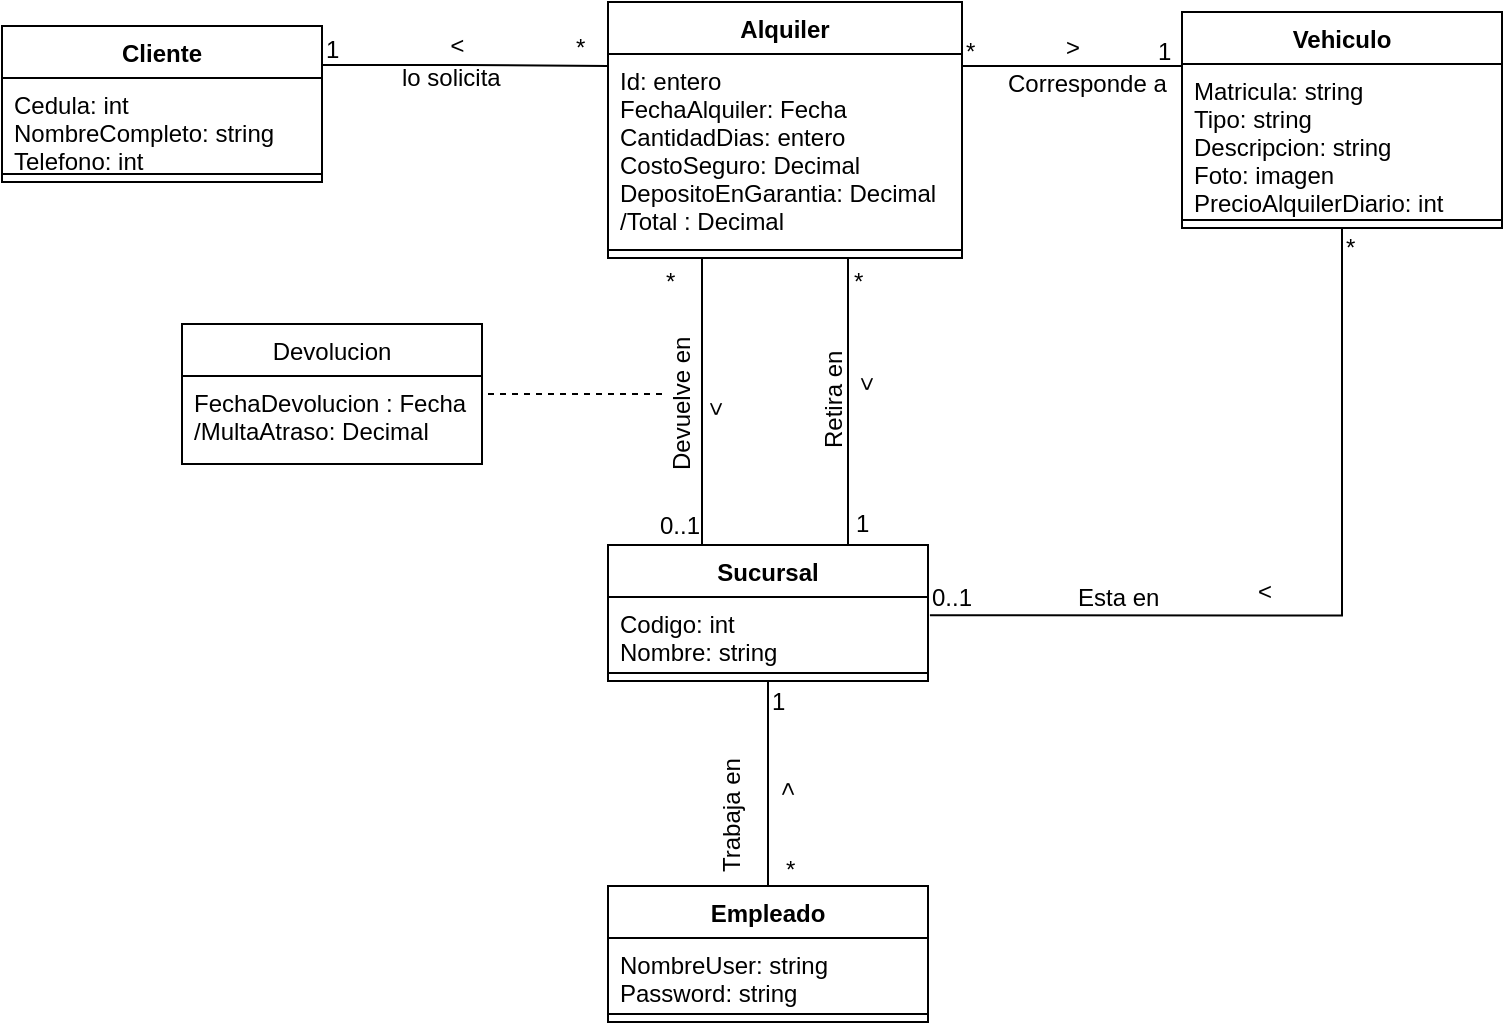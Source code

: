 <mxfile version="10.6.9" type="device"><diagram id="sUb_SmPoWXlqtrds75Ek" name="Page-1"><mxGraphModel dx="664" dy="392" grid="1" gridSize="10" guides="1" tooltips="1" connect="1" arrows="1" fold="1" page="1" pageScale="1" pageWidth="827" pageHeight="1169" math="0" shadow="0"><root><mxCell id="0"/><mxCell id="1" parent="0"/><mxCell id="EVR1z02OUIfqv9okkxH7-9" style="edgeStyle=orthogonalEdgeStyle;rounded=0;orthogonalLoop=1;jettySize=auto;html=1;exitX=1.006;exitY=0.27;exitDx=0;exitDy=0;entryX=0.5;entryY=1;entryDx=0;entryDy=0;startArrow=none;startFill=0;endArrow=none;endFill=0;exitPerimeter=0;" parent="1" source="H_O9PIZBvJtAHBfvEm6J-2" target="H_O9PIZBvJtAHBfvEm6J-5" edge="1"><mxGeometry relative="1" as="geometry"><Array as="points"><mxPoint x="700" y="345"/></Array></mxGeometry></mxCell><mxCell id="H_O9PIZBvJtAHBfvEm6J-1" value="Sucursal" style="swimlane;fontStyle=1;align=center;verticalAlign=top;childLayout=stackLayout;horizontal=1;startSize=26;horizontalStack=0;resizeParent=1;resizeParentMax=0;resizeLast=0;collapsible=1;marginBottom=0;" parent="1" vertex="1"><mxGeometry x="333" y="309.5" width="160" height="68" as="geometry"/></mxCell><mxCell id="H_O9PIZBvJtAHBfvEm6J-2" value="Codigo: int&#10;Nombre: string&#10;" style="text;strokeColor=none;fillColor=none;align=left;verticalAlign=top;spacingLeft=4;spacingRight=4;overflow=hidden;rotatable=0;points=[[0,0.5],[1,0.5]];portConstraint=eastwest;" parent="H_O9PIZBvJtAHBfvEm6J-1" vertex="1"><mxGeometry y="26" width="160" height="34" as="geometry"/></mxCell><mxCell id="H_O9PIZBvJtAHBfvEm6J-3" value="" style="line;strokeWidth=1;fillColor=none;align=left;verticalAlign=middle;spacingTop=-1;spacingLeft=3;spacingRight=3;rotatable=0;labelPosition=right;points=[];portConstraint=eastwest;" parent="H_O9PIZBvJtAHBfvEm6J-1" vertex="1"><mxGeometry y="60" width="160" height="8" as="geometry"/></mxCell><mxCell id="H_O9PIZBvJtAHBfvEm6J-5" value="Vehiculo" style="swimlane;fontStyle=1;align=center;verticalAlign=top;childLayout=stackLayout;horizontal=1;startSize=26;horizontalStack=0;resizeParent=1;resizeParentMax=0;resizeLast=0;collapsible=1;marginBottom=0;" parent="1" vertex="1"><mxGeometry x="620" y="43" width="160" height="108" as="geometry"/></mxCell><mxCell id="H_O9PIZBvJtAHBfvEm6J-6" value="Matricula: string&#10;Tipo: string&#10;Descripcion: string&#10;Foto: imagen&#10;PrecioAlquilerDiario: int&#10;&#10;" style="text;strokeColor=none;fillColor=none;align=left;verticalAlign=top;spacingLeft=4;spacingRight=4;overflow=hidden;rotatable=0;points=[[0,0.5],[1,0.5]];portConstraint=eastwest;" parent="H_O9PIZBvJtAHBfvEm6J-5" vertex="1"><mxGeometry y="26" width="160" height="74" as="geometry"/></mxCell><mxCell id="H_O9PIZBvJtAHBfvEm6J-7" value="" style="line;strokeWidth=1;fillColor=none;align=left;verticalAlign=middle;spacingTop=-1;spacingLeft=3;spacingRight=3;rotatable=0;labelPosition=right;points=[];portConstraint=eastwest;" parent="H_O9PIZBvJtAHBfvEm6J-5" vertex="1"><mxGeometry y="100" width="160" height="8" as="geometry"/></mxCell><mxCell id="EVR1z02OUIfqv9okkxH7-6" style="edgeStyle=orthogonalEdgeStyle;rounded=0;orthogonalLoop=1;jettySize=auto;html=1;exitX=1;exitY=0.25;exitDx=0;exitDy=0;entryX=0;entryY=0.25;entryDx=0;entryDy=0;endArrow=none;endFill=0;" parent="1" source="H_O9PIZBvJtAHBfvEm6J-9" target="EVR1z02OUIfqv9okkxH7-1" edge="1"><mxGeometry relative="1" as="geometry"/></mxCell><mxCell id="H_O9PIZBvJtAHBfvEm6J-9" value="Cliente" style="swimlane;fontStyle=1;align=center;verticalAlign=top;childLayout=stackLayout;horizontal=1;startSize=26;horizontalStack=0;resizeParent=1;resizeParentMax=0;resizeLast=0;collapsible=1;marginBottom=0;" parent="1" vertex="1"><mxGeometry x="30" y="50" width="160" height="78" as="geometry"/></mxCell><mxCell id="H_O9PIZBvJtAHBfvEm6J-10" value="Cedula: int&#10;NombreCompleto: string&#10;Telefono: int&#10;&#10;" style="text;strokeColor=none;fillColor=none;align=left;verticalAlign=top;spacingLeft=4;spacingRight=4;overflow=hidden;rotatable=0;points=[[0,0.5],[1,0.5]];portConstraint=eastwest;" parent="H_O9PIZBvJtAHBfvEm6J-9" vertex="1"><mxGeometry y="26" width="160" height="44" as="geometry"/></mxCell><mxCell id="H_O9PIZBvJtAHBfvEm6J-11" value="" style="line;strokeWidth=1;fillColor=none;align=left;verticalAlign=middle;spacingTop=-1;spacingLeft=3;spacingRight=3;rotatable=0;labelPosition=right;points=[];portConstraint=eastwest;" parent="H_O9PIZBvJtAHBfvEm6J-9" vertex="1"><mxGeometry y="70" width="160" height="8" as="geometry"/></mxCell><mxCell id="EVR1z02OUIfqv9okkxH7-8" style="edgeStyle=orthogonalEdgeStyle;rounded=0;orthogonalLoop=1;jettySize=auto;html=1;exitX=0.5;exitY=0;exitDx=0;exitDy=0;entryX=0.5;entryY=1;entryDx=0;entryDy=0;startArrow=none;startFill=0;endArrow=none;endFill=0;" parent="1" source="H_O9PIZBvJtAHBfvEm6J-13" target="H_O9PIZBvJtAHBfvEm6J-1" edge="1"><mxGeometry relative="1" as="geometry"/></mxCell><mxCell id="H_O9PIZBvJtAHBfvEm6J-13" value="Empleado" style="swimlane;fontStyle=1;align=center;verticalAlign=top;childLayout=stackLayout;horizontal=1;startSize=26;horizontalStack=0;resizeParent=1;resizeParentMax=0;resizeLast=0;collapsible=1;marginBottom=0;" parent="1" vertex="1"><mxGeometry x="333" y="480" width="160" height="68" as="geometry"/></mxCell><mxCell id="H_O9PIZBvJtAHBfvEm6J-14" value="NombreUser: string&#10;Password: string&#10;" style="text;strokeColor=none;fillColor=none;align=left;verticalAlign=top;spacingLeft=4;spacingRight=4;overflow=hidden;rotatable=0;points=[[0,0.5],[1,0.5]];portConstraint=eastwest;" parent="H_O9PIZBvJtAHBfvEm6J-13" vertex="1"><mxGeometry y="26" width="160" height="34" as="geometry"/></mxCell><mxCell id="H_O9PIZBvJtAHBfvEm6J-15" value="" style="line;strokeWidth=1;fillColor=none;align=left;verticalAlign=middle;spacingTop=-1;spacingLeft=3;spacingRight=3;rotatable=0;labelPosition=right;points=[];portConstraint=eastwest;" parent="H_O9PIZBvJtAHBfvEm6J-13" vertex="1"><mxGeometry y="60" width="160" height="8" as="geometry"/></mxCell><mxCell id="EVR1z02OUIfqv9okkxH7-7" style="edgeStyle=orthogonalEdgeStyle;rounded=0;orthogonalLoop=1;jettySize=auto;html=1;exitX=1;exitY=0.25;exitDx=0;exitDy=0;entryX=0;entryY=0.25;entryDx=0;entryDy=0;startArrow=none;startFill=0;endArrow=none;endFill=0;" parent="1" source="EVR1z02OUIfqv9okkxH7-1" target="H_O9PIZBvJtAHBfvEm6J-5" edge="1"><mxGeometry relative="1" as="geometry"/></mxCell><mxCell id="hIQO5R_-rPRIYsfTralj-1" style="edgeStyle=orthogonalEdgeStyle;rounded=0;orthogonalLoop=1;jettySize=auto;html=1;exitX=0.75;exitY=1;exitDx=0;exitDy=0;entryX=0.75;entryY=0;entryDx=0;entryDy=0;endArrow=none;endFill=0;" edge="1" parent="1" source="EVR1z02OUIfqv9okkxH7-1" target="H_O9PIZBvJtAHBfvEm6J-1"><mxGeometry relative="1" as="geometry"><Array as="points"><mxPoint x="453" y="270"/><mxPoint x="453" y="270"/></Array></mxGeometry></mxCell><mxCell id="hIQO5R_-rPRIYsfTralj-2" style="edgeStyle=orthogonalEdgeStyle;rounded=0;orthogonalLoop=1;jettySize=auto;html=1;exitX=0.25;exitY=1;exitDx=0;exitDy=0;entryX=0.25;entryY=0;entryDx=0;entryDy=0;endArrow=none;endFill=0;" edge="1" parent="1" source="EVR1z02OUIfqv9okkxH7-1" target="H_O9PIZBvJtAHBfvEm6J-1"><mxGeometry relative="1" as="geometry"><Array as="points"><mxPoint x="380" y="166"/><mxPoint x="380" y="310"/></Array></mxGeometry></mxCell><mxCell id="EVR1z02OUIfqv9okkxH7-1" value="Alquiler" style="swimlane;fontStyle=1;align=center;verticalAlign=top;childLayout=stackLayout;horizontal=1;startSize=26;horizontalStack=0;resizeParent=1;resizeParentMax=0;resizeLast=0;collapsible=1;marginBottom=0;" parent="1" vertex="1"><mxGeometry x="333" y="38" width="177" height="128" as="geometry"/></mxCell><mxCell id="EVR1z02OUIfqv9okkxH7-2" value="Id: entero&#10;FechaAlquiler: Fecha&#10;CantidadDias: entero&#10;CostoSeguro: Decimal&#10;DepositoEnGarantia: Decimal&#10;/Total : Decimal&#10;" style="text;strokeColor=none;fillColor=none;align=left;verticalAlign=top;spacingLeft=4;spacingRight=4;overflow=hidden;rotatable=0;points=[[0,0.5],[1,0.5]];portConstraint=eastwest;" parent="EVR1z02OUIfqv9okkxH7-1" vertex="1"><mxGeometry y="26" width="177" height="94" as="geometry"/></mxCell><mxCell id="EVR1z02OUIfqv9okkxH7-3" value="" style="line;strokeWidth=1;fillColor=none;align=left;verticalAlign=middle;spacingTop=-1;spacingLeft=3;spacingRight=3;rotatable=0;labelPosition=right;points=[];portConstraint=eastwest;" parent="EVR1z02OUIfqv9okkxH7-1" vertex="1"><mxGeometry y="120" width="177" height="8" as="geometry"/></mxCell><mxCell id="EVR1z02OUIfqv9okkxH7-10" value="1" style="text;html=1;resizable=0;points=[];autosize=1;align=left;verticalAlign=top;spacingTop=-4;" parent="1" vertex="1"><mxGeometry x="190" y="52" width="20" height="20" as="geometry"/></mxCell><mxCell id="EVR1z02OUIfqv9okkxH7-11" value="*" style="text;html=1;resizable=0;points=[];autosize=1;align=left;verticalAlign=top;spacingTop=-4;" parent="1" vertex="1"><mxGeometry x="315" y="51" width="20" height="20" as="geometry"/></mxCell><mxCell id="EVR1z02OUIfqv9okkxH7-12" value="1" style="text;html=1;resizable=0;points=[];autosize=1;align=left;verticalAlign=top;spacingTop=-4;" parent="1" vertex="1"><mxGeometry x="606" y="53" width="20" height="20" as="geometry"/></mxCell><mxCell id="EVR1z02OUIfqv9okkxH7-13" value="*" style="text;html=1;resizable=0;points=[];autosize=1;align=left;verticalAlign=top;spacingTop=-4;" parent="1" vertex="1"><mxGeometry x="510" y="53" width="20" height="20" as="geometry"/></mxCell><mxCell id="EVR1z02OUIfqv9okkxH7-14" value="0..1" style="text;html=1;resizable=0;points=[];autosize=1;align=left;verticalAlign=top;spacingTop=-4;" parent="1" vertex="1"><mxGeometry x="493" y="325.5" width="40" height="20" as="geometry"/></mxCell><mxCell id="EVR1z02OUIfqv9okkxH7-16" value="*" style="text;html=1;resizable=0;points=[];autosize=1;align=left;verticalAlign=top;spacingTop=-4;" parent="1" vertex="1"><mxGeometry x="700" y="151" width="20" height="20" as="geometry"/></mxCell><mxCell id="EVR1z02OUIfqv9okkxH7-18" value="1" style="text;html=1;resizable=0;points=[];autosize=1;align=left;verticalAlign=top;spacingTop=-4;" parent="1" vertex="1"><mxGeometry x="413" y="377.5" width="20" height="20" as="geometry"/></mxCell><mxCell id="EVR1z02OUIfqv9okkxH7-19" value="*" style="text;html=1;resizable=0;points=[];autosize=1;align=left;verticalAlign=top;spacingTop=-4;" parent="1" vertex="1"><mxGeometry x="420" y="461.5" width="20" height="20" as="geometry"/></mxCell><mxCell id="EVR1z02OUIfqv9okkxH7-20" value="&amp;gt;" style="text;html=1;resizable=0;points=[];autosize=1;align=left;verticalAlign=top;spacingTop=-4;rotation=-180;" parent="1" vertex="1"><mxGeometry x="647" y="323.5" width="20" height="20" as="geometry"/></mxCell><mxCell id="EVR1z02OUIfqv9okkxH7-21" value="&amp;gt;" style="text;html=1;resizable=0;points=[];autosize=1;align=left;verticalAlign=top;spacingTop=-4;rotation=-90;" parent="1" vertex="1"><mxGeometry x="413" y="417" width="20" height="20" as="geometry"/></mxCell><mxCell id="EVR1z02OUIfqv9okkxH7-22" value="&amp;lt;" style="text;html=1;resizable=0;points=[];autosize=1;align=left;verticalAlign=top;spacingTop=-4;rotation=-1;" parent="1" vertex="1"><mxGeometry x="252.5" y="50" width="20" height="20" as="geometry"/></mxCell><mxCell id="EVR1z02OUIfqv9okkxH7-23" value="&amp;lt;" style="text;html=1;resizable=0;points=[];autosize=1;align=left;verticalAlign=top;spacingTop=-4;rotation=-180;" parent="1" vertex="1"><mxGeometry x="551" y="51" width="20" height="20" as="geometry"/></mxCell><mxCell id="hIQO5R_-rPRIYsfTralj-3" value="1" style="text;html=1;resizable=0;points=[];autosize=1;align=left;verticalAlign=top;spacingTop=-4;" vertex="1" parent="1"><mxGeometry x="455" y="288.5" width="20" height="20" as="geometry"/></mxCell><mxCell id="hIQO5R_-rPRIYsfTralj-4" value="*" style="text;html=1;resizable=0;points=[];autosize=1;align=left;verticalAlign=top;spacingTop=-4;" vertex="1" parent="1"><mxGeometry x="454" y="168" width="20" height="20" as="geometry"/></mxCell><mxCell id="hIQO5R_-rPRIYsfTralj-5" value="&amp;gt;" style="text;html=1;resizable=0;points=[];autosize=1;align=left;verticalAlign=top;spacingTop=-4;rotation=90;" vertex="1" parent="1"><mxGeometry x="453" y="223.5" width="20" height="20" as="geometry"/></mxCell><mxCell id="hIQO5R_-rPRIYsfTralj-28" value="" style="edgeStyle=orthogonalEdgeStyle;rounded=0;orthogonalLoop=1;jettySize=auto;html=1;endArrow=none;endFill=0;dashed=1;" edge="1" parent="1" source="hIQO5R_-rPRIYsfTralj-9" target="hIQO5R_-rPRIYsfTralj-24"><mxGeometry relative="1" as="geometry"/></mxCell><mxCell id="hIQO5R_-rPRIYsfTralj-9" value="Devuelve en" style="text;html=1;resizable=0;points=[];autosize=1;align=left;verticalAlign=top;spacingTop=-4;rotation=-90;" vertex="1" parent="1"><mxGeometry x="330" y="224" width="80" height="20" as="geometry"/></mxCell><mxCell id="hIQO5R_-rPRIYsfTralj-10" value="Retira en" style="text;html=1;resizable=0;points=[];autosize=1;align=left;verticalAlign=top;spacingTop=-4;rotation=-90;" vertex="1" parent="1"><mxGeometry x="416" y="223" width="60" height="20" as="geometry"/></mxCell><mxCell id="hIQO5R_-rPRIYsfTralj-11" value="Esta en" style="text;html=1;resizable=0;points=[];autosize=1;align=left;verticalAlign=top;spacingTop=-4;" vertex="1" parent="1"><mxGeometry x="566" y="325.5" width="60" height="20" as="geometry"/></mxCell><mxCell id="hIQO5R_-rPRIYsfTralj-12" value="Trabaja en" style="text;html=1;resizable=0;points=[];autosize=1;align=left;verticalAlign=top;spacingTop=-4;rotation=-90;" vertex="1" parent="1"><mxGeometry x="360" y="430" width="70" height="20" as="geometry"/></mxCell><mxCell id="hIQO5R_-rPRIYsfTralj-13" value="lo solicita" style="text;html=1;resizable=0;points=[];autosize=1;align=left;verticalAlign=top;spacingTop=-4;" vertex="1" parent="1"><mxGeometry x="227.5" y="66" width="60" height="20" as="geometry"/></mxCell><mxCell id="hIQO5R_-rPRIYsfTralj-14" value="Corresponde a" style="text;html=1;resizable=0;points=[];autosize=1;align=left;verticalAlign=top;spacingTop=-4;" vertex="1" parent="1"><mxGeometry x="531" y="69" width="90" height="20" as="geometry"/></mxCell><mxCell id="hIQO5R_-rPRIYsfTralj-17" value="*" style="text;html=1;resizable=0;points=[];autosize=1;align=left;verticalAlign=top;spacingTop=-4;" vertex="1" parent="1"><mxGeometry x="360" y="168" width="20" height="20" as="geometry"/></mxCell><mxCell id="hIQO5R_-rPRIYsfTralj-18" value="0..1" style="text;html=1;resizable=0;points=[];autosize=1;align=left;verticalAlign=top;spacingTop=-4;" vertex="1" parent="1"><mxGeometry x="357" y="289.5" width="40" height="20" as="geometry"/></mxCell><mxCell id="hIQO5R_-rPRIYsfTralj-19" value="&amp;lt;" style="text;html=1;resizable=0;points=[];autosize=1;align=left;verticalAlign=top;spacingTop=-4;rotation=-90;direction=west;" vertex="1" parent="1"><mxGeometry x="377" y="227" width="20" height="20" as="geometry"/></mxCell><mxCell id="hIQO5R_-rPRIYsfTralj-24" value="Devolucion" style="swimlane;fontStyle=0;childLayout=stackLayout;horizontal=1;startSize=26;fillColor=none;horizontalStack=0;resizeParent=1;resizeParentMax=0;resizeLast=0;collapsible=1;marginBottom=0;" vertex="1" parent="1"><mxGeometry x="120" y="199" width="150" height="70" as="geometry"/></mxCell><mxCell id="hIQO5R_-rPRIYsfTralj-25" value="FechaDevolucion : Fecha&#10;/MultaAtraso: Decimal&#10;" style="text;strokeColor=none;fillColor=none;align=left;verticalAlign=top;spacingLeft=4;spacingRight=4;overflow=hidden;rotatable=0;points=[[0,0.5],[1,0.5]];portConstraint=eastwest;" vertex="1" parent="hIQO5R_-rPRIYsfTralj-24"><mxGeometry y="26" width="150" height="44" as="geometry"/></mxCell></root></mxGraphModel></diagram></mxfile>